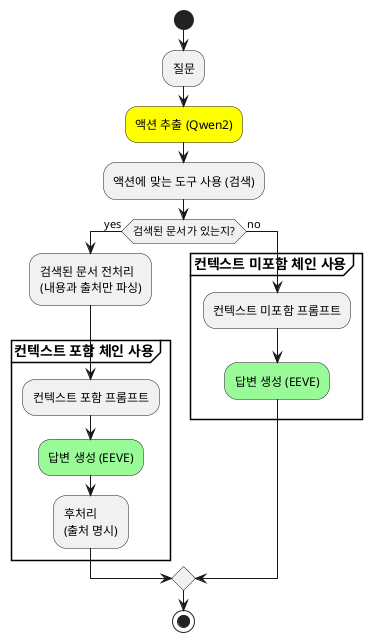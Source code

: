 @startuml uml_agent_local_llm_custom
start

:질문;

#Yellow:액션 추출 (Qwen2);

:액션에 맞는 도구 사용 (검색);

if (검색된 문서가 있는지?) then (yes)
  :검색된 문서 전처리
  (내용과 출처만 파싱);
  
  partition "**컨텍스트 포함 체인 사용**" {
      :컨텍스트 포함 프롬프트;
      #PaleGreen:답변 생성 (EEVE);
      :후처리
      (출처 명시);
  }
else (no)
  partition "**컨텍스트 미포함 체인 사용**" {
      :컨텍스트 미포함 프롬프트;
      #PaleGreen:답변 생성 (EEVE);
  }
endif

stop
@enduml